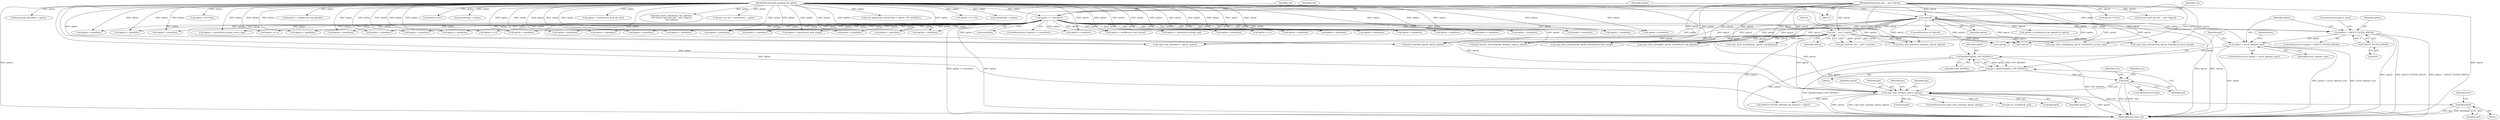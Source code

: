digraph "0_linux_45f6fad84cc305103b28d73482b344d7f5b76f39_11@API" {
"1001757" [label="(Call,kfree(gsf))"];
"1001721" [label="(Call,copy_from_user(gsf, optval, optlen))"];
"1001708" [label="(Call,!gsf)"];
"1001702" [label="(Call,gsf = kmalloc(optlen, GFP_KERNEL))"];
"1001704" [label="(Call,kmalloc(optlen, GFP_KERNEL))"];
"1001693" [label="(Call,optlen > sysctl_optmem_max)"];
"1001687" [label="(Call,optlen < GROUP_FILTER_SIZE(0))"];
"1000152" [label="(Call,optlen >= sizeof(int))"];
"1000119" [label="(MethodParameterIn,unsigned int optlen)"];
"1001689" [label="(Call,GROUP_FILTER_SIZE(0))"];
"1000144" [label="(Call,!optval)"];
"1000118" [label="(MethodParameterIn,char __user *optval)"];
"1000160" [label="(Call,(int __user *) optval)"];
"1000723" [label="(Call,optlen < sizeof(int))"];
"1001859" [label="(Call,optlen < sizeof(int))"];
"1001897" [label="(Call,xfrm_user_policy(sk, optname, optval, optlen))"];
"1000509" [label="(Call,optlen < sizeof(int))"];
"1001057" [label="(Call,sock_kmalloc(sk, sizeof(*opt) + optlen, GFP_KERNEL))"];
"1000469" [label="(Call,optlen < sizeof(int))"];
"1001757" [label="(Call,kfree(gsf))"];
"1000449" [label="(Call,optlen < sizeof(int))"];
"1001487" [label="(Call,optlen < sizeof(struct group_req))"];
"1000829" [label="(Call,optlen > 8 * 255)"];
"1001684" [label="(Block,)"];
"1001089" [label="(Call,sizeof(*opt) + optlen)"];
"1001690" [label="(Literal,0)"];
"1001712" [label="(Identifier,retv)"];
"1000815" [label="(Call,!optval)"];
"1000158" [label="(Call,get_user(val, (int __user *) optval))"];
"1000959" [label="(Call,!optval)"];
"1001706" [label="(Identifier,GFP_KERNEL)"];
"1000948" [label="(Call,optlen == 0)"];
"1000154" [label="(Call,sizeof(int))"];
"1001723" [label="(Identifier,optval)"];
"1001497" [label="(Call,copy_from_user(&greq, optval, sizeof(struct group_req)))"];
"1000162" [label="(Identifier,optval)"];
"1001691" [label="(ControlStructure,goto e_inval;)"];
"1000153" [label="(Identifier,optlen)"];
"1000703" [label="(Call,optlen < sizeof(int))"];
"1000683" [label="(Call,optlen < sizeof(int))"];
"1000954" [label="(Call,optlen < sizeof(struct in6_pktinfo) || !optval)"];
"1001257" [label="(Call,optlen != sizeof(int))"];
"1001835" [label="(Call,optlen < sizeof(int))"];
"1001692" [label="(ControlStructure,if (optlen > sysctl_optmem_max))"];
"1001165" [label="(Call,optlen < sizeof(int))"];
"1000179" [label="(Call,ip6_mroute_setsockopt(sk, optname, optval, optlen))"];
"1001703" [label="(Identifier,gsf)"];
"1001687" [label="(Call,optlen < GROUP_FILTER_SIZE(0))"];
"1001695" [label="(Identifier,sysctl_optmem_max)"];
"1000144" [label="(Call,!optval)"];
"1001446" [label="(Call,copy_from_user(&mreq, optval, sizeof(struct ipv6_mreq)))"];
"1001750" [label="(Call,GROUP_FILTER_SIZE(gsf->gf_numsrc) > optlen)"];
"1000569" [label="(Call,optlen < sizeof(int))"];
"1000118" [label="(MethodParameterIn,char __user *optval)"];
"1001709" [label="(Identifier,gsf)"];
"1001106" [label="(Call,msg.msg_controllen = optlen)"];
"1001704" [label="(Call,kmalloc(optlen, GFP_KERNEL))"];
"1001040" [label="(Call,optlen == 0)"];
"1000147" [label="(Identifier,val)"];
"1001756" [label="(Block,)"];
"1001721" [label="(Call,copy_from_user(gsf, optval, optlen))"];
"1001396" [label="(Call,copy_from_user(&mreq, optval, sizeof(struct ipv6_mreq)))"];
"1000159" [label="(Identifier,val)"];
"1001693" [label="(Call,optlen > sysctl_optmem_max)"];
"1001766" [label="(Call,ip6_mc_msfilter(sk, gsf))"];
"1000160" [label="(Call,(int __user *) optval)"];
"1001722" [label="(Identifier,gsf)"];
"1000589" [label="(Call,optlen < sizeof(int))"];
"1000143" [label="(ControlStructure,if (!optval))"];
"1001758" [label="(Identifier,gsf)"];
"1000765" [label="(Call,optlen < sizeof(int))"];
"1001694" [label="(Identifier,optlen)"];
"1000807" [label="(Call,optlen == 0)"];
"1000529" [label="(Call,optlen < sizeof(int))"];
"1001742" [label="(Call,kfree(gsf))"];
"1001876" [label="(Call,ipv6_flowlabel_opt(sk, optval, optlen))"];
"1001724" [label="(Identifier,optlen)"];
"1000151" [label="(ControlStructure,if (optlen >= sizeof(int)))"];
"1001702" [label="(Call,gsf = kmalloc(optlen, GFP_KERNEL))"];
"1001326" [label="(Call,optlen < sizeof(int))"];
"1002065" [label="(MethodReturn,static int)"];
"1000629" [label="(Call,optlen < sizeof(int))"];
"1001049" [label="(Call,optlen > 64*1024)"];
"1001376" [label="(Call,optlen < sizeof(struct ipv6_mreq))"];
"1001726" [label="(Call,kfree(gsf))"];
"1000489" [label="(Call,optlen < sizeof(int))"];
"1001686" [label="(ControlStructure,if (optlen < GROUP_FILTER_SIZE(0)))"];
"1001705" [label="(Identifier,optlen)"];
"1002006" [label="(Call,optlen < sizeof(int))"];
"1001436" [label="(Call,optlen < sizeof(struct ipv6_mreq))"];
"1000955" [label="(Call,optlen < sizeof(struct in6_pktinfo))"];
"1001727" [label="(Identifier,gsf)"];
"1001198" [label="(Call,optlen < sizeof(int))"];
"1000609" [label="(Call,optlen < sizeof(int))"];
"1001689" [label="(Call,GROUP_FILTER_SIZE(0))"];
"1000429" [label="(Call,optlen < sizeof(int))"];
"1000549" [label="(Call,optlen < sizeof(int))"];
"1001099" [label="(Call,copy_from_user(opt+1, optval, optlen))"];
"1000963" [label="(Call,copy_from_user(&pkt, optval, sizeof(struct in6_pktinfo)))"];
"1000826" [label="(Call,optlen & 0x7)"];
"1001760" [label="(Identifier,retv)"];
"1001569" [label="(Call,copy_from_user(&greqs, optval, sizeof(greqs)))"];
"1001787" [label="(Call,optlen < sizeof(int))"];
"1000145" [label="(Identifier,optval)"];
"1001059" [label="(Call,sizeof(*opt) + optlen)"];
"1001698" [label="(Identifier,retv)"];
"1001774" [label="(Call,optlen < sizeof(int))"];
"1001230" [label="(Call,optlen < sizeof(int))"];
"1000194" [label="(Call,optlen < sizeof(int))"];
"1001563" [label="(Call,optlen < sizeof(struct group_source_req))"];
"1000649" [label="(Call,optlen < sizeof(int))"];
"1000119" [label="(MethodParameterIn,unsigned int optlen)"];
"1000810" [label="(Call,optval = NULL)"];
"1001733" [label="(Identifier,gsf)"];
"1001914" [label="(Call,optlen < sizeof(int))"];
"1001812" [label="(Call,optlen < sizeof(int))"];
"1000865" [label="(Call,(struct ipv6_opt_hdr __user *)optval)"];
"1001720" [label="(ControlStructure,if (copy_from_user(gsf, optval, optlen)))"];
"1000821" [label="(Call,optlen < sizeof(struct ipv6_opt_hdr))"];
"1001707" [label="(ControlStructure,if (!gsf))"];
"1000168" [label="(Identifier,val)"];
"1000152" [label="(Call,optlen >= sizeof(int))"];
"1001717" [label="(Identifier,retv)"];
"1001708" [label="(Call,!gsf)"];
"1000782" [label="(Call,optlen < sizeof(int))"];
"1000861" [label="(Call,ipv6_renew_options(sk, opt, optname,\n \t\t\t\t\t (struct ipv6_opt_hdr __user *)optval,\n \t\t\t\t\t optlen))"];
"1001688" [label="(Identifier,optlen)"];
"1001085" [label="(Call,opt->tot_len = sizeof(*opt) + optlen)"];
"1001757" -> "1001756"  [label="AST: "];
"1001757" -> "1001758"  [label="CFG: "];
"1001758" -> "1001757"  [label="AST: "];
"1001760" -> "1001757"  [label="CFG: "];
"1001757" -> "1002065"  [label="DDG: gsf"];
"1001757" -> "1002065"  [label="DDG: kfree(gsf)"];
"1001721" -> "1001757"  [label="DDG: gsf"];
"1001721" -> "1001720"  [label="AST: "];
"1001721" -> "1001724"  [label="CFG: "];
"1001722" -> "1001721"  [label="AST: "];
"1001723" -> "1001721"  [label="AST: "];
"1001724" -> "1001721"  [label="AST: "];
"1001727" -> "1001721"  [label="CFG: "];
"1001733" -> "1001721"  [label="CFG: "];
"1001721" -> "1002065"  [label="DDG: optlen"];
"1001721" -> "1002065"  [label="DDG: copy_from_user(gsf, optval, optlen)"];
"1001721" -> "1002065"  [label="DDG: optval"];
"1001708" -> "1001721"  [label="DDG: gsf"];
"1000144" -> "1001721"  [label="DDG: optval"];
"1000160" -> "1001721"  [label="DDG: optval"];
"1000118" -> "1001721"  [label="DDG: optval"];
"1001704" -> "1001721"  [label="DDG: optlen"];
"1000119" -> "1001721"  [label="DDG: optlen"];
"1001721" -> "1001726"  [label="DDG: gsf"];
"1001721" -> "1001742"  [label="DDG: gsf"];
"1001721" -> "1001750"  [label="DDG: optlen"];
"1001721" -> "1001766"  [label="DDG: gsf"];
"1001708" -> "1001707"  [label="AST: "];
"1001708" -> "1001709"  [label="CFG: "];
"1001709" -> "1001708"  [label="AST: "];
"1001712" -> "1001708"  [label="CFG: "];
"1001717" -> "1001708"  [label="CFG: "];
"1001708" -> "1002065"  [label="DDG: gsf"];
"1001708" -> "1002065"  [label="DDG: !gsf"];
"1001702" -> "1001708"  [label="DDG: gsf"];
"1001702" -> "1001684"  [label="AST: "];
"1001702" -> "1001704"  [label="CFG: "];
"1001703" -> "1001702"  [label="AST: "];
"1001704" -> "1001702"  [label="AST: "];
"1001709" -> "1001702"  [label="CFG: "];
"1001702" -> "1002065"  [label="DDG: kmalloc(optlen, GFP_KERNEL)"];
"1001704" -> "1001702"  [label="DDG: optlen"];
"1001704" -> "1001702"  [label="DDG: GFP_KERNEL"];
"1001704" -> "1001706"  [label="CFG: "];
"1001705" -> "1001704"  [label="AST: "];
"1001706" -> "1001704"  [label="AST: "];
"1001704" -> "1002065"  [label="DDG: optlen"];
"1001704" -> "1002065"  [label="DDG: GFP_KERNEL"];
"1001693" -> "1001704"  [label="DDG: optlen"];
"1000119" -> "1001704"  [label="DDG: optlen"];
"1001693" -> "1001692"  [label="AST: "];
"1001693" -> "1001695"  [label="CFG: "];
"1001694" -> "1001693"  [label="AST: "];
"1001695" -> "1001693"  [label="AST: "];
"1001698" -> "1001693"  [label="CFG: "];
"1001703" -> "1001693"  [label="CFG: "];
"1001693" -> "1002065"  [label="DDG: optlen > sysctl_optmem_max"];
"1001693" -> "1002065"  [label="DDG: sysctl_optmem_max"];
"1001693" -> "1002065"  [label="DDG: optlen"];
"1001687" -> "1001693"  [label="DDG: optlen"];
"1000119" -> "1001693"  [label="DDG: optlen"];
"1001687" -> "1001686"  [label="AST: "];
"1001687" -> "1001689"  [label="CFG: "];
"1001688" -> "1001687"  [label="AST: "];
"1001689" -> "1001687"  [label="AST: "];
"1001691" -> "1001687"  [label="CFG: "];
"1001694" -> "1001687"  [label="CFG: "];
"1001687" -> "1002065"  [label="DDG: optlen"];
"1001687" -> "1002065"  [label="DDG: GROUP_FILTER_SIZE(0)"];
"1001687" -> "1002065"  [label="DDG: optlen < GROUP_FILTER_SIZE(0)"];
"1000152" -> "1001687"  [label="DDG: optlen"];
"1000119" -> "1001687"  [label="DDG: optlen"];
"1001689" -> "1001687"  [label="DDG: 0"];
"1000152" -> "1000151"  [label="AST: "];
"1000152" -> "1000154"  [label="CFG: "];
"1000153" -> "1000152"  [label="AST: "];
"1000154" -> "1000152"  [label="AST: "];
"1000159" -> "1000152"  [label="CFG: "];
"1000168" -> "1000152"  [label="CFG: "];
"1000152" -> "1002065"  [label="DDG: optlen >= sizeof(int)"];
"1000152" -> "1002065"  [label="DDG: optlen"];
"1000119" -> "1000152"  [label="DDG: optlen"];
"1000152" -> "1000179"  [label="DDG: optlen"];
"1000152" -> "1000194"  [label="DDG: optlen"];
"1000152" -> "1000429"  [label="DDG: optlen"];
"1000152" -> "1000449"  [label="DDG: optlen"];
"1000152" -> "1000469"  [label="DDG: optlen"];
"1000152" -> "1000489"  [label="DDG: optlen"];
"1000152" -> "1000509"  [label="DDG: optlen"];
"1000152" -> "1000529"  [label="DDG: optlen"];
"1000152" -> "1000549"  [label="DDG: optlen"];
"1000152" -> "1000569"  [label="DDG: optlen"];
"1000152" -> "1000589"  [label="DDG: optlen"];
"1000152" -> "1000609"  [label="DDG: optlen"];
"1000152" -> "1000629"  [label="DDG: optlen"];
"1000152" -> "1000649"  [label="DDG: optlen"];
"1000152" -> "1000683"  [label="DDG: optlen"];
"1000152" -> "1000703"  [label="DDG: optlen"];
"1000152" -> "1000723"  [label="DDG: optlen"];
"1000152" -> "1000765"  [label="DDG: optlen"];
"1000152" -> "1000782"  [label="DDG: optlen"];
"1000152" -> "1000807"  [label="DDG: optlen"];
"1000152" -> "1000948"  [label="DDG: optlen"];
"1000152" -> "1001040"  [label="DDG: optlen"];
"1000152" -> "1001165"  [label="DDG: optlen"];
"1000152" -> "1001198"  [label="DDG: optlen"];
"1000152" -> "1001230"  [label="DDG: optlen"];
"1000152" -> "1001257"  [label="DDG: optlen"];
"1000152" -> "1001326"  [label="DDG: optlen"];
"1000152" -> "1001376"  [label="DDG: optlen"];
"1000152" -> "1001436"  [label="DDG: optlen"];
"1000152" -> "1001487"  [label="DDG: optlen"];
"1000152" -> "1001563"  [label="DDG: optlen"];
"1000152" -> "1001774"  [label="DDG: optlen"];
"1000152" -> "1001787"  [label="DDG: optlen"];
"1000152" -> "1001812"  [label="DDG: optlen"];
"1000152" -> "1001835"  [label="DDG: optlen"];
"1000152" -> "1001859"  [label="DDG: optlen"];
"1000152" -> "1001876"  [label="DDG: optlen"];
"1000152" -> "1001897"  [label="DDG: optlen"];
"1000152" -> "1001914"  [label="DDG: optlen"];
"1000152" -> "1002006"  [label="DDG: optlen"];
"1000119" -> "1000114"  [label="AST: "];
"1000119" -> "1002065"  [label="DDG: optlen"];
"1000119" -> "1000179"  [label="DDG: optlen"];
"1000119" -> "1000194"  [label="DDG: optlen"];
"1000119" -> "1000429"  [label="DDG: optlen"];
"1000119" -> "1000449"  [label="DDG: optlen"];
"1000119" -> "1000469"  [label="DDG: optlen"];
"1000119" -> "1000489"  [label="DDG: optlen"];
"1000119" -> "1000509"  [label="DDG: optlen"];
"1000119" -> "1000529"  [label="DDG: optlen"];
"1000119" -> "1000549"  [label="DDG: optlen"];
"1000119" -> "1000569"  [label="DDG: optlen"];
"1000119" -> "1000589"  [label="DDG: optlen"];
"1000119" -> "1000609"  [label="DDG: optlen"];
"1000119" -> "1000629"  [label="DDG: optlen"];
"1000119" -> "1000649"  [label="DDG: optlen"];
"1000119" -> "1000683"  [label="DDG: optlen"];
"1000119" -> "1000703"  [label="DDG: optlen"];
"1000119" -> "1000723"  [label="DDG: optlen"];
"1000119" -> "1000765"  [label="DDG: optlen"];
"1000119" -> "1000782"  [label="DDG: optlen"];
"1000119" -> "1000807"  [label="DDG: optlen"];
"1000119" -> "1000821"  [label="DDG: optlen"];
"1000119" -> "1000826"  [label="DDG: optlen"];
"1000119" -> "1000829"  [label="DDG: optlen"];
"1000119" -> "1000861"  [label="DDG: optlen"];
"1000119" -> "1000948"  [label="DDG: optlen"];
"1000119" -> "1000955"  [label="DDG: optlen"];
"1000119" -> "1001040"  [label="DDG: optlen"];
"1000119" -> "1001049"  [label="DDG: optlen"];
"1000119" -> "1001057"  [label="DDG: optlen"];
"1000119" -> "1001059"  [label="DDG: optlen"];
"1000119" -> "1001085"  [label="DDG: optlen"];
"1000119" -> "1001089"  [label="DDG: optlen"];
"1000119" -> "1001099"  [label="DDG: optlen"];
"1000119" -> "1001106"  [label="DDG: optlen"];
"1000119" -> "1001165"  [label="DDG: optlen"];
"1000119" -> "1001198"  [label="DDG: optlen"];
"1000119" -> "1001230"  [label="DDG: optlen"];
"1000119" -> "1001257"  [label="DDG: optlen"];
"1000119" -> "1001326"  [label="DDG: optlen"];
"1000119" -> "1001376"  [label="DDG: optlen"];
"1000119" -> "1001436"  [label="DDG: optlen"];
"1000119" -> "1001487"  [label="DDG: optlen"];
"1000119" -> "1001563"  [label="DDG: optlen"];
"1000119" -> "1001750"  [label="DDG: optlen"];
"1000119" -> "1001774"  [label="DDG: optlen"];
"1000119" -> "1001787"  [label="DDG: optlen"];
"1000119" -> "1001812"  [label="DDG: optlen"];
"1000119" -> "1001835"  [label="DDG: optlen"];
"1000119" -> "1001859"  [label="DDG: optlen"];
"1000119" -> "1001876"  [label="DDG: optlen"];
"1000119" -> "1001897"  [label="DDG: optlen"];
"1000119" -> "1001914"  [label="DDG: optlen"];
"1000119" -> "1002006"  [label="DDG: optlen"];
"1001689" -> "1001690"  [label="CFG: "];
"1001690" -> "1001689"  [label="AST: "];
"1000144" -> "1000143"  [label="AST: "];
"1000144" -> "1000145"  [label="CFG: "];
"1000145" -> "1000144"  [label="AST: "];
"1000147" -> "1000144"  [label="CFG: "];
"1000153" -> "1000144"  [label="CFG: "];
"1000144" -> "1002065"  [label="DDG: !optval"];
"1000144" -> "1002065"  [label="DDG: optval"];
"1000118" -> "1000144"  [label="DDG: optval"];
"1000144" -> "1000160"  [label="DDG: optval"];
"1000144" -> "1000179"  [label="DDG: optval"];
"1000144" -> "1000815"  [label="DDG: optval"];
"1000144" -> "1000954"  [label="DDG: !optval"];
"1000144" -> "1000959"  [label="DDG: optval"];
"1000144" -> "1000963"  [label="DDG: optval"];
"1000144" -> "1001099"  [label="DDG: optval"];
"1000144" -> "1001396"  [label="DDG: optval"];
"1000144" -> "1001446"  [label="DDG: optval"];
"1000144" -> "1001497"  [label="DDG: optval"];
"1000144" -> "1001569"  [label="DDG: optval"];
"1000144" -> "1001876"  [label="DDG: optval"];
"1000144" -> "1001897"  [label="DDG: optval"];
"1000118" -> "1000114"  [label="AST: "];
"1000118" -> "1002065"  [label="DDG: optval"];
"1000118" -> "1000160"  [label="DDG: optval"];
"1000118" -> "1000179"  [label="DDG: optval"];
"1000118" -> "1000810"  [label="DDG: optval"];
"1000118" -> "1000815"  [label="DDG: optval"];
"1000118" -> "1000865"  [label="DDG: optval"];
"1000118" -> "1000959"  [label="DDG: optval"];
"1000118" -> "1000963"  [label="DDG: optval"];
"1000118" -> "1001099"  [label="DDG: optval"];
"1000118" -> "1001396"  [label="DDG: optval"];
"1000118" -> "1001446"  [label="DDG: optval"];
"1000118" -> "1001497"  [label="DDG: optval"];
"1000118" -> "1001569"  [label="DDG: optval"];
"1000118" -> "1001876"  [label="DDG: optval"];
"1000118" -> "1001897"  [label="DDG: optval"];
"1000160" -> "1000158"  [label="AST: "];
"1000160" -> "1000162"  [label="CFG: "];
"1000161" -> "1000160"  [label="AST: "];
"1000162" -> "1000160"  [label="AST: "];
"1000158" -> "1000160"  [label="CFG: "];
"1000160" -> "1002065"  [label="DDG: optval"];
"1000160" -> "1000158"  [label="DDG: optval"];
"1000160" -> "1000179"  [label="DDG: optval"];
"1000160" -> "1000815"  [label="DDG: optval"];
"1000160" -> "1000959"  [label="DDG: optval"];
"1000160" -> "1000963"  [label="DDG: optval"];
"1000160" -> "1001099"  [label="DDG: optval"];
"1000160" -> "1001396"  [label="DDG: optval"];
"1000160" -> "1001446"  [label="DDG: optval"];
"1000160" -> "1001497"  [label="DDG: optval"];
"1000160" -> "1001569"  [label="DDG: optval"];
"1000160" -> "1001876"  [label="DDG: optval"];
"1000160" -> "1001897"  [label="DDG: optval"];
}

